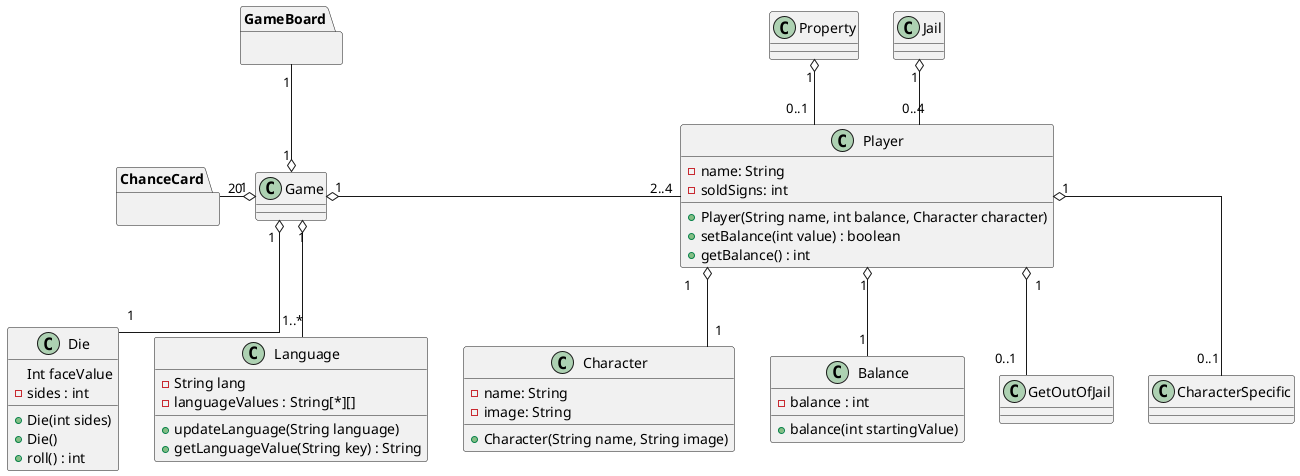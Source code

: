@startuml
skinparam linetype polyline
skinparam linetype ortho

class Player {
 - name: String
 - soldSigns: int
 + Player(String name, int balance, Character character)
 + setBalance(int value) : boolean
 + getBalance() : int
}
class Character {
 - name: String
 - image: String
 + Character(String name, String image)
}
package GameBoard{
}

class Balance {
  - balance : int
  + balance(int startingValue)
}



package ChanceCard {
}



class Die {
 Int faceValue
 - sides : int
 + Die(int sides)
 + Die()
 + roll() : int
}
class Language {
 - String lang
 - languageValues : String[*][]
 + updateLanguage(String language)
 + getLanguageValue(String key) : String
}



Player "1" o-- "0..1" GetOutOfJail
Player "1" o-- "0..1" CharacterSpecific
Player "1" o-- "1" Balance
Player "1" o-- "1" Character
Game "1" o-- "1..*" Language
Game "1" o-up- "1" GameBoard
Game "1" o-left- "20" ChanceCard
Game"1" o-- "1" Die
Game "1" o-right- "2..4" Player

Property "1" o-- "0..1" Player
Jail "1" o-- "0..4" Player
@enduml